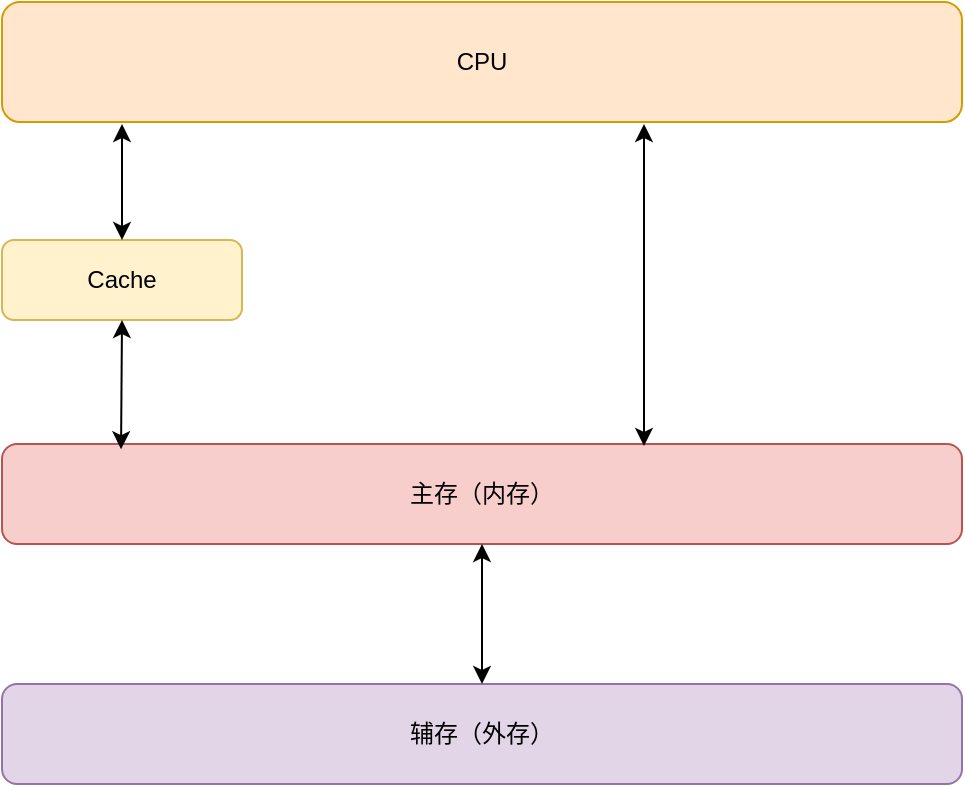 <mxfile version="21.6.2" type="github">
  <diagram name="第 1 页" id="SlPnQXDKBgKA9mUTKN4Q">
    <mxGraphModel dx="1050" dy="549" grid="1" gridSize="10" guides="1" tooltips="1" connect="1" arrows="1" fold="1" page="1" pageScale="1" pageWidth="827" pageHeight="1169" math="0" shadow="0">
      <root>
        <mxCell id="0" />
        <mxCell id="1" parent="0" />
        <mxCell id="HfXEUfawvwGaL9e04rd9-1" value="CPU" style="rounded=1;whiteSpace=wrap;html=1;fillColor=#ffe6cc;strokeColor=#d79b00;" vertex="1" parent="1">
          <mxGeometry x="200" y="159" width="480" height="60" as="geometry" />
        </mxCell>
        <mxCell id="HfXEUfawvwGaL9e04rd9-2" value="Cache" style="rounded=1;whiteSpace=wrap;html=1;fillColor=#fff2cc;strokeColor=#d6b656;" vertex="1" parent="1">
          <mxGeometry x="200" y="278" width="120" height="40" as="geometry" />
        </mxCell>
        <mxCell id="HfXEUfawvwGaL9e04rd9-3" value="主存（内存）" style="rounded=1;whiteSpace=wrap;html=1;fillColor=#f8cecc;strokeColor=#b85450;" vertex="1" parent="1">
          <mxGeometry x="200" y="380" width="480" height="50" as="geometry" />
        </mxCell>
        <mxCell id="HfXEUfawvwGaL9e04rd9-4" value="辅存（外存）" style="rounded=1;whiteSpace=wrap;html=1;fillColor=#e1d5e7;strokeColor=#9673a6;" vertex="1" parent="1">
          <mxGeometry x="200" y="500" width="480" height="50" as="geometry" />
        </mxCell>
        <mxCell id="HfXEUfawvwGaL9e04rd9-5" value="" style="endArrow=classic;startArrow=classic;html=1;rounded=0;exitX=0.5;exitY=0;exitDx=0;exitDy=0;" edge="1" parent="1" source="HfXEUfawvwGaL9e04rd9-2">
          <mxGeometry width="50" height="50" relative="1" as="geometry">
            <mxPoint x="210" y="260" as="sourcePoint" />
            <mxPoint x="260" y="220" as="targetPoint" />
          </mxGeometry>
        </mxCell>
        <mxCell id="HfXEUfawvwGaL9e04rd9-6" value="" style="endArrow=classic;startArrow=classic;html=1;rounded=0;entryX=0.5;entryY=1;entryDx=0;entryDy=0;exitX=0.124;exitY=0.052;exitDx=0;exitDy=0;exitPerimeter=0;" edge="1" parent="1" source="HfXEUfawvwGaL9e04rd9-3" target="HfXEUfawvwGaL9e04rd9-2">
          <mxGeometry width="50" height="50" relative="1" as="geometry">
            <mxPoint x="200" y="380" as="sourcePoint" />
            <mxPoint x="250" y="330" as="targetPoint" />
          </mxGeometry>
        </mxCell>
        <mxCell id="HfXEUfawvwGaL9e04rd9-7" value="" style="endArrow=classic;startArrow=classic;html=1;rounded=0;" edge="1" parent="1">
          <mxGeometry width="50" height="50" relative="1" as="geometry">
            <mxPoint x="521" y="381" as="sourcePoint" />
            <mxPoint x="521" y="220" as="targetPoint" />
          </mxGeometry>
        </mxCell>
        <mxCell id="HfXEUfawvwGaL9e04rd9-8" value="" style="endArrow=classic;startArrow=classic;html=1;rounded=0;exitX=0.5;exitY=0;exitDx=0;exitDy=0;" edge="1" parent="1" source="HfXEUfawvwGaL9e04rd9-4">
          <mxGeometry width="50" height="50" relative="1" as="geometry">
            <mxPoint x="390" y="480" as="sourcePoint" />
            <mxPoint x="440" y="430" as="targetPoint" />
          </mxGeometry>
        </mxCell>
      </root>
    </mxGraphModel>
  </diagram>
</mxfile>
